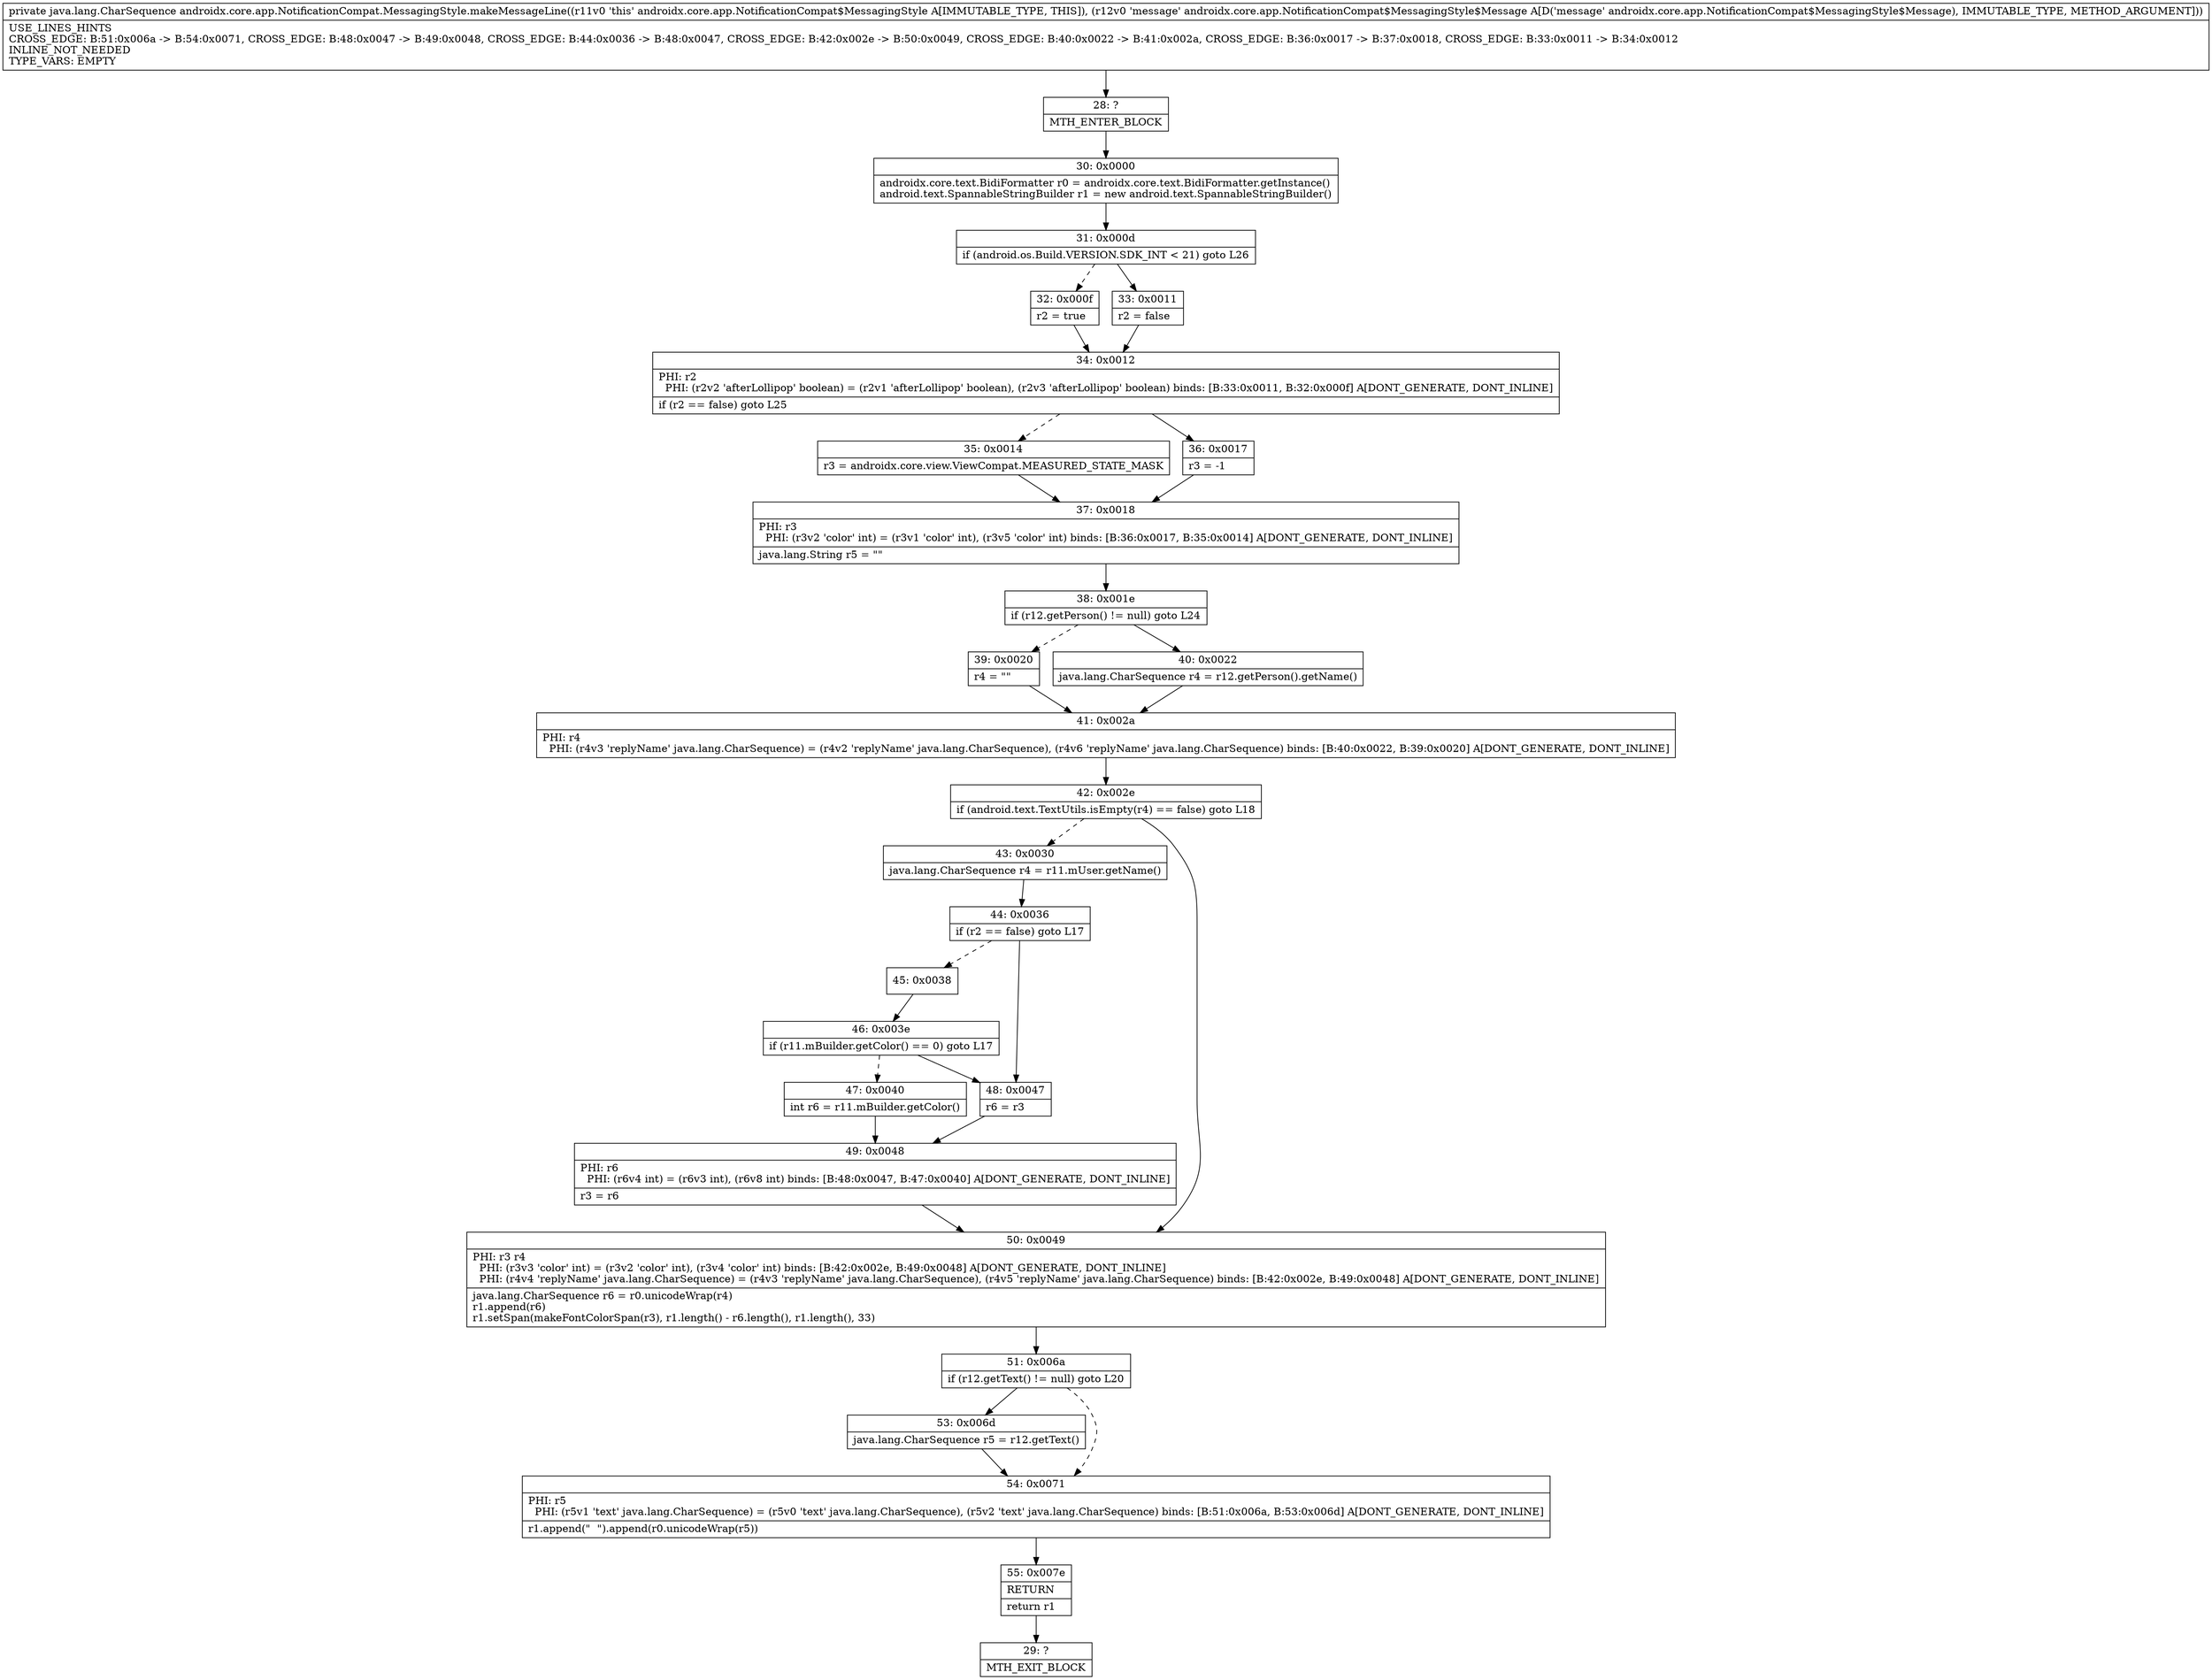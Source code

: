 digraph "CFG forandroidx.core.app.NotificationCompat.MessagingStyle.makeMessageLine(Landroidx\/core\/app\/NotificationCompat$MessagingStyle$Message;)Ljava\/lang\/CharSequence;" {
Node_28 [shape=record,label="{28\:\ ?|MTH_ENTER_BLOCK\l}"];
Node_30 [shape=record,label="{30\:\ 0x0000|androidx.core.text.BidiFormatter r0 = androidx.core.text.BidiFormatter.getInstance()\landroid.text.SpannableStringBuilder r1 = new android.text.SpannableStringBuilder()\l}"];
Node_31 [shape=record,label="{31\:\ 0x000d|if (android.os.Build.VERSION.SDK_INT \< 21) goto L26\l}"];
Node_32 [shape=record,label="{32\:\ 0x000f|r2 = true\l}"];
Node_34 [shape=record,label="{34\:\ 0x0012|PHI: r2 \l  PHI: (r2v2 'afterLollipop' boolean) = (r2v1 'afterLollipop' boolean), (r2v3 'afterLollipop' boolean) binds: [B:33:0x0011, B:32:0x000f] A[DONT_GENERATE, DONT_INLINE]\l|if (r2 == false) goto L25\l}"];
Node_35 [shape=record,label="{35\:\ 0x0014|r3 = androidx.core.view.ViewCompat.MEASURED_STATE_MASK\l}"];
Node_37 [shape=record,label="{37\:\ 0x0018|PHI: r3 \l  PHI: (r3v2 'color' int) = (r3v1 'color' int), (r3v5 'color' int) binds: [B:36:0x0017, B:35:0x0014] A[DONT_GENERATE, DONT_INLINE]\l|java.lang.String r5 = \"\"\l}"];
Node_38 [shape=record,label="{38\:\ 0x001e|if (r12.getPerson() != null) goto L24\l}"];
Node_39 [shape=record,label="{39\:\ 0x0020|r4 = \"\"\l}"];
Node_41 [shape=record,label="{41\:\ 0x002a|PHI: r4 \l  PHI: (r4v3 'replyName' java.lang.CharSequence) = (r4v2 'replyName' java.lang.CharSequence), (r4v6 'replyName' java.lang.CharSequence) binds: [B:40:0x0022, B:39:0x0020] A[DONT_GENERATE, DONT_INLINE]\l}"];
Node_42 [shape=record,label="{42\:\ 0x002e|if (android.text.TextUtils.isEmpty(r4) == false) goto L18\l}"];
Node_43 [shape=record,label="{43\:\ 0x0030|java.lang.CharSequence r4 = r11.mUser.getName()\l}"];
Node_44 [shape=record,label="{44\:\ 0x0036|if (r2 == false) goto L17\l}"];
Node_45 [shape=record,label="{45\:\ 0x0038}"];
Node_46 [shape=record,label="{46\:\ 0x003e|if (r11.mBuilder.getColor() == 0) goto L17\l}"];
Node_47 [shape=record,label="{47\:\ 0x0040|int r6 = r11.mBuilder.getColor()\l}"];
Node_49 [shape=record,label="{49\:\ 0x0048|PHI: r6 \l  PHI: (r6v4 int) = (r6v3 int), (r6v8 int) binds: [B:48:0x0047, B:47:0x0040] A[DONT_GENERATE, DONT_INLINE]\l|r3 = r6\l}"];
Node_48 [shape=record,label="{48\:\ 0x0047|r6 = r3\l}"];
Node_50 [shape=record,label="{50\:\ 0x0049|PHI: r3 r4 \l  PHI: (r3v3 'color' int) = (r3v2 'color' int), (r3v4 'color' int) binds: [B:42:0x002e, B:49:0x0048] A[DONT_GENERATE, DONT_INLINE]\l  PHI: (r4v4 'replyName' java.lang.CharSequence) = (r4v3 'replyName' java.lang.CharSequence), (r4v5 'replyName' java.lang.CharSequence) binds: [B:42:0x002e, B:49:0x0048] A[DONT_GENERATE, DONT_INLINE]\l|java.lang.CharSequence r6 = r0.unicodeWrap(r4)\lr1.append(r6)\lr1.setSpan(makeFontColorSpan(r3), r1.length() \- r6.length(), r1.length(), 33)\l}"];
Node_51 [shape=record,label="{51\:\ 0x006a|if (r12.getText() != null) goto L20\l}"];
Node_53 [shape=record,label="{53\:\ 0x006d|java.lang.CharSequence r5 = r12.getText()\l}"];
Node_54 [shape=record,label="{54\:\ 0x0071|PHI: r5 \l  PHI: (r5v1 'text' java.lang.CharSequence) = (r5v0 'text' java.lang.CharSequence), (r5v2 'text' java.lang.CharSequence) binds: [B:51:0x006a, B:53:0x006d] A[DONT_GENERATE, DONT_INLINE]\l|r1.append(\"  \").append(r0.unicodeWrap(r5))\l}"];
Node_55 [shape=record,label="{55\:\ 0x007e|RETURN\l|return r1\l}"];
Node_29 [shape=record,label="{29\:\ ?|MTH_EXIT_BLOCK\l}"];
Node_40 [shape=record,label="{40\:\ 0x0022|java.lang.CharSequence r4 = r12.getPerson().getName()\l}"];
Node_36 [shape=record,label="{36\:\ 0x0017|r3 = \-1\l}"];
Node_33 [shape=record,label="{33\:\ 0x0011|r2 = false\l}"];
MethodNode[shape=record,label="{private java.lang.CharSequence androidx.core.app.NotificationCompat.MessagingStyle.makeMessageLine((r11v0 'this' androidx.core.app.NotificationCompat$MessagingStyle A[IMMUTABLE_TYPE, THIS]), (r12v0 'message' androidx.core.app.NotificationCompat$MessagingStyle$Message A[D('message' androidx.core.app.NotificationCompat$MessagingStyle$Message), IMMUTABLE_TYPE, METHOD_ARGUMENT]))  | USE_LINES_HINTS\lCROSS_EDGE: B:51:0x006a \-\> B:54:0x0071, CROSS_EDGE: B:48:0x0047 \-\> B:49:0x0048, CROSS_EDGE: B:44:0x0036 \-\> B:48:0x0047, CROSS_EDGE: B:42:0x002e \-\> B:50:0x0049, CROSS_EDGE: B:40:0x0022 \-\> B:41:0x002a, CROSS_EDGE: B:36:0x0017 \-\> B:37:0x0018, CROSS_EDGE: B:33:0x0011 \-\> B:34:0x0012\lINLINE_NOT_NEEDED\lTYPE_VARS: EMPTY\l}"];
MethodNode -> Node_28;Node_28 -> Node_30;
Node_30 -> Node_31;
Node_31 -> Node_32[style=dashed];
Node_31 -> Node_33;
Node_32 -> Node_34;
Node_34 -> Node_35[style=dashed];
Node_34 -> Node_36;
Node_35 -> Node_37;
Node_37 -> Node_38;
Node_38 -> Node_39[style=dashed];
Node_38 -> Node_40;
Node_39 -> Node_41;
Node_41 -> Node_42;
Node_42 -> Node_43[style=dashed];
Node_42 -> Node_50;
Node_43 -> Node_44;
Node_44 -> Node_45[style=dashed];
Node_44 -> Node_48;
Node_45 -> Node_46;
Node_46 -> Node_47[style=dashed];
Node_46 -> Node_48;
Node_47 -> Node_49;
Node_49 -> Node_50;
Node_48 -> Node_49;
Node_50 -> Node_51;
Node_51 -> Node_53;
Node_51 -> Node_54[style=dashed];
Node_53 -> Node_54;
Node_54 -> Node_55;
Node_55 -> Node_29;
Node_40 -> Node_41;
Node_36 -> Node_37;
Node_33 -> Node_34;
}


